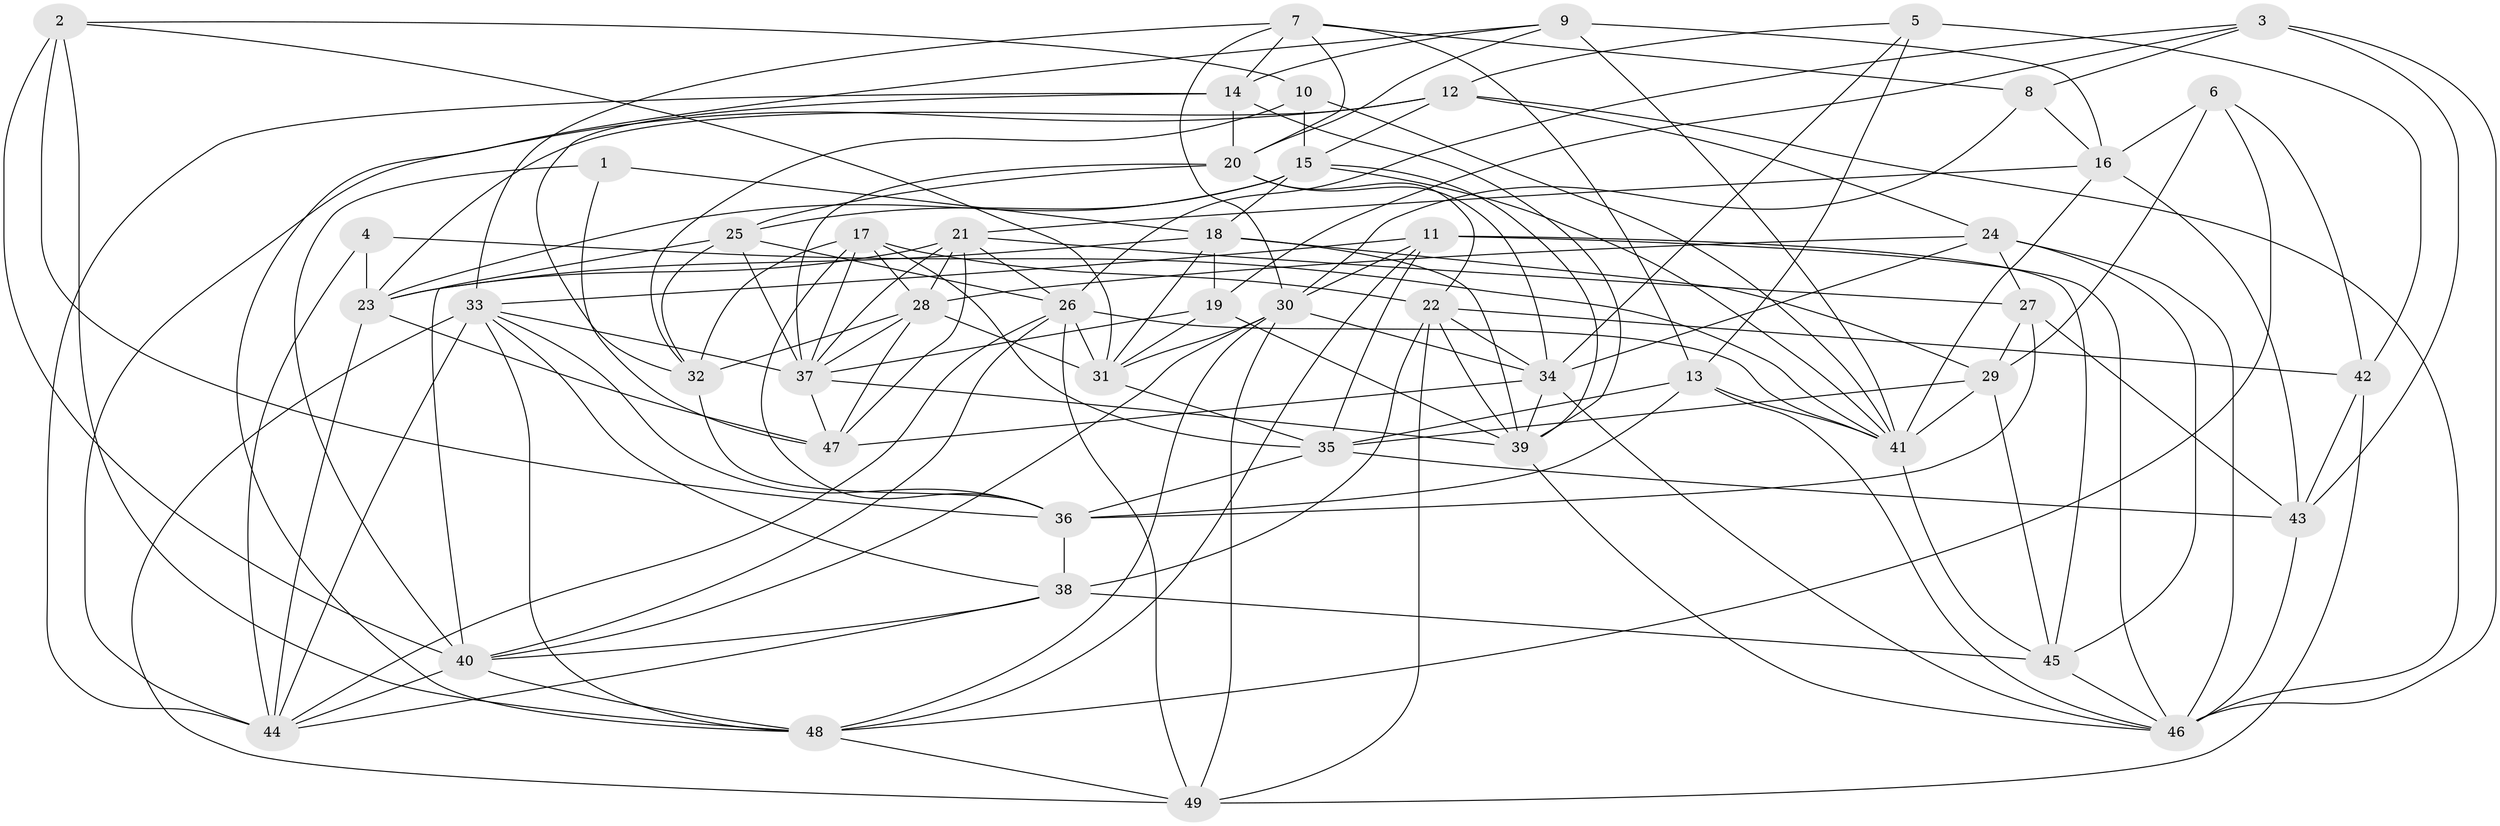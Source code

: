// original degree distribution, {4: 1.0}
// Generated by graph-tools (version 1.1) at 2025/38/03/04/25 23:38:17]
// undirected, 49 vertices, 155 edges
graph export_dot {
  node [color=gray90,style=filled];
  1;
  2;
  3;
  4;
  5;
  6;
  7;
  8;
  9;
  10;
  11;
  12;
  13;
  14;
  15;
  16;
  17;
  18;
  19;
  20;
  21;
  22;
  23;
  24;
  25;
  26;
  27;
  28;
  29;
  30;
  31;
  32;
  33;
  34;
  35;
  36;
  37;
  38;
  39;
  40;
  41;
  42;
  43;
  44;
  45;
  46;
  47;
  48;
  49;
  1 -- 18 [weight=2.0];
  1 -- 40 [weight=1.0];
  1 -- 47 [weight=1.0];
  2 -- 10 [weight=1.0];
  2 -- 31 [weight=1.0];
  2 -- 36 [weight=2.0];
  2 -- 40 [weight=1.0];
  2 -- 48 [weight=1.0];
  3 -- 8 [weight=1.0];
  3 -- 19 [weight=1.0];
  3 -- 26 [weight=1.0];
  3 -- 43 [weight=1.0];
  3 -- 46 [weight=2.0];
  4 -- 23 [weight=2.0];
  4 -- 41 [weight=1.0];
  4 -- 44 [weight=1.0];
  5 -- 12 [weight=1.0];
  5 -- 13 [weight=1.0];
  5 -- 34 [weight=1.0];
  5 -- 42 [weight=1.0];
  6 -- 16 [weight=1.0];
  6 -- 29 [weight=1.0];
  6 -- 42 [weight=1.0];
  6 -- 48 [weight=1.0];
  7 -- 8 [weight=1.0];
  7 -- 13 [weight=1.0];
  7 -- 14 [weight=1.0];
  7 -- 20 [weight=1.0];
  7 -- 30 [weight=1.0];
  7 -- 33 [weight=1.0];
  8 -- 16 [weight=1.0];
  8 -- 30 [weight=1.0];
  9 -- 14 [weight=1.0];
  9 -- 16 [weight=1.0];
  9 -- 20 [weight=1.0];
  9 -- 41 [weight=2.0];
  9 -- 48 [weight=1.0];
  10 -- 15 [weight=1.0];
  10 -- 32 [weight=1.0];
  10 -- 41 [weight=1.0];
  11 -- 30 [weight=1.0];
  11 -- 33 [weight=1.0];
  11 -- 35 [weight=1.0];
  11 -- 45 [weight=1.0];
  11 -- 46 [weight=1.0];
  11 -- 48 [weight=1.0];
  12 -- 15 [weight=1.0];
  12 -- 23 [weight=1.0];
  12 -- 24 [weight=1.0];
  12 -- 44 [weight=1.0];
  12 -- 46 [weight=1.0];
  13 -- 35 [weight=1.0];
  13 -- 36 [weight=1.0];
  13 -- 41 [weight=1.0];
  13 -- 46 [weight=1.0];
  14 -- 20 [weight=1.0];
  14 -- 32 [weight=1.0];
  14 -- 39 [weight=1.0];
  14 -- 44 [weight=1.0];
  15 -- 18 [weight=2.0];
  15 -- 23 [weight=1.0];
  15 -- 25 [weight=1.0];
  15 -- 39 [weight=1.0];
  15 -- 41 [weight=1.0];
  16 -- 21 [weight=1.0];
  16 -- 41 [weight=1.0];
  16 -- 43 [weight=1.0];
  17 -- 22 [weight=1.0];
  17 -- 28 [weight=1.0];
  17 -- 32 [weight=1.0];
  17 -- 35 [weight=1.0];
  17 -- 36 [weight=1.0];
  17 -- 37 [weight=1.0];
  18 -- 19 [weight=2.0];
  18 -- 23 [weight=1.0];
  18 -- 29 [weight=1.0];
  18 -- 31 [weight=1.0];
  18 -- 39 [weight=1.0];
  19 -- 31 [weight=1.0];
  19 -- 37 [weight=1.0];
  19 -- 39 [weight=1.0];
  20 -- 22 [weight=1.0];
  20 -- 25 [weight=2.0];
  20 -- 34 [weight=1.0];
  20 -- 37 [weight=1.0];
  21 -- 23 [weight=1.0];
  21 -- 26 [weight=1.0];
  21 -- 27 [weight=1.0];
  21 -- 28 [weight=2.0];
  21 -- 37 [weight=1.0];
  21 -- 47 [weight=1.0];
  22 -- 34 [weight=1.0];
  22 -- 38 [weight=1.0];
  22 -- 39 [weight=1.0];
  22 -- 42 [weight=2.0];
  22 -- 49 [weight=1.0];
  23 -- 44 [weight=1.0];
  23 -- 47 [weight=1.0];
  24 -- 27 [weight=1.0];
  24 -- 28 [weight=1.0];
  24 -- 34 [weight=1.0];
  24 -- 45 [weight=1.0];
  24 -- 46 [weight=1.0];
  25 -- 26 [weight=1.0];
  25 -- 32 [weight=1.0];
  25 -- 37 [weight=2.0];
  25 -- 40 [weight=1.0];
  26 -- 31 [weight=1.0];
  26 -- 40 [weight=1.0];
  26 -- 41 [weight=1.0];
  26 -- 44 [weight=1.0];
  26 -- 49 [weight=1.0];
  27 -- 29 [weight=1.0];
  27 -- 36 [weight=2.0];
  27 -- 43 [weight=1.0];
  28 -- 31 [weight=1.0];
  28 -- 32 [weight=1.0];
  28 -- 37 [weight=1.0];
  28 -- 47 [weight=1.0];
  29 -- 35 [weight=1.0];
  29 -- 41 [weight=1.0];
  29 -- 45 [weight=1.0];
  30 -- 31 [weight=1.0];
  30 -- 34 [weight=1.0];
  30 -- 40 [weight=1.0];
  30 -- 48 [weight=1.0];
  30 -- 49 [weight=1.0];
  31 -- 35 [weight=2.0];
  32 -- 36 [weight=1.0];
  33 -- 36 [weight=1.0];
  33 -- 37 [weight=1.0];
  33 -- 38 [weight=1.0];
  33 -- 44 [weight=1.0];
  33 -- 48 [weight=1.0];
  33 -- 49 [weight=1.0];
  34 -- 39 [weight=1.0];
  34 -- 46 [weight=1.0];
  34 -- 47 [weight=1.0];
  35 -- 36 [weight=1.0];
  35 -- 43 [weight=1.0];
  36 -- 38 [weight=1.0];
  37 -- 39 [weight=1.0];
  37 -- 47 [weight=1.0];
  38 -- 40 [weight=1.0];
  38 -- 44 [weight=1.0];
  38 -- 45 [weight=1.0];
  39 -- 46 [weight=1.0];
  40 -- 44 [weight=1.0];
  40 -- 48 [weight=1.0];
  41 -- 45 [weight=1.0];
  42 -- 43 [weight=1.0];
  42 -- 49 [weight=1.0];
  43 -- 46 [weight=1.0];
  45 -- 46 [weight=1.0];
  48 -- 49 [weight=1.0];
}
